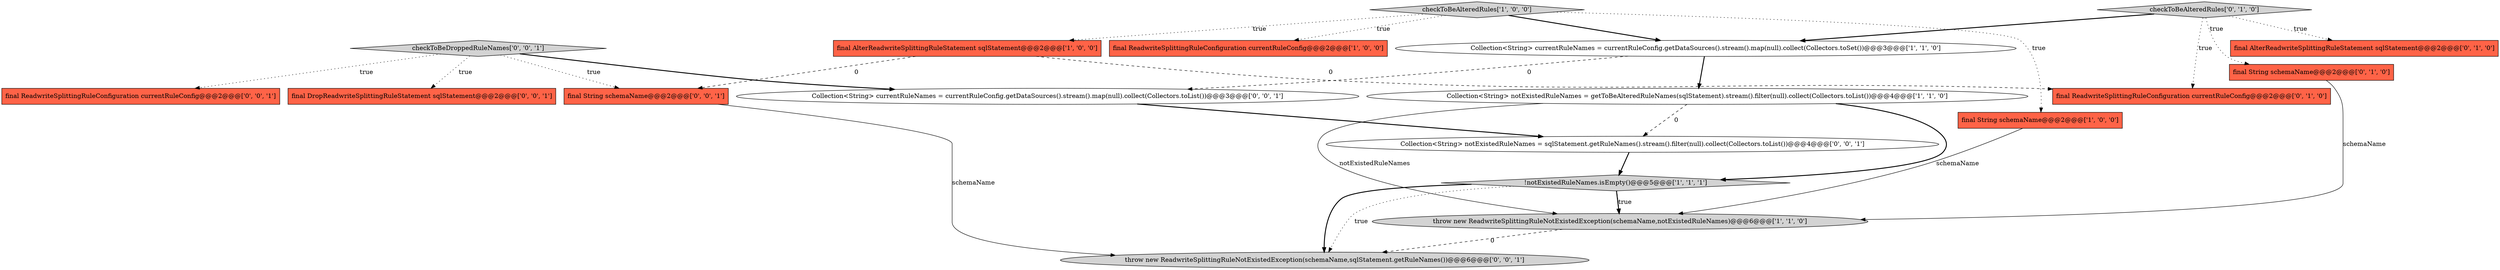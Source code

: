 digraph {
16 [style = filled, label = "Collection<String> notExistedRuleNames = sqlStatement.getRuleNames().stream().filter(null).collect(Collectors.toList())@@@4@@@['0', '0', '1']", fillcolor = white, shape = ellipse image = "AAA0AAABBB3BBB"];
4 [style = filled, label = "final String schemaName@@@2@@@['1', '0', '0']", fillcolor = tomato, shape = box image = "AAA0AAABBB1BBB"];
1 [style = filled, label = "Collection<String> notExistedRuleNames = getToBeAlteredRuleNames(sqlStatement).stream().filter(null).collect(Collectors.toList())@@@4@@@['1', '1', '0']", fillcolor = white, shape = ellipse image = "AAA0AAABBB1BBB"];
10 [style = filled, label = "checkToBeAlteredRules['0', '1', '0']", fillcolor = lightgray, shape = diamond image = "AAA0AAABBB2BBB"];
18 [style = filled, label = "final String schemaName@@@2@@@['0', '0', '1']", fillcolor = tomato, shape = box image = "AAA0AAABBB3BBB"];
3 [style = filled, label = "checkToBeAlteredRules['1', '0', '0']", fillcolor = lightgray, shape = diamond image = "AAA0AAABBB1BBB"];
7 [style = filled, label = "final AlterReadwriteSplittingRuleStatement sqlStatement@@@2@@@['1', '0', '0']", fillcolor = tomato, shape = box image = "AAA1AAABBB1BBB"];
6 [style = filled, label = "throw new ReadwriteSplittingRuleNotExistedException(schemaName,notExistedRuleNames)@@@6@@@['1', '1', '0']", fillcolor = lightgray, shape = ellipse image = "AAA0AAABBB1BBB"];
8 [style = filled, label = "final AlterReadwriteSplittingRuleStatement sqlStatement@@@2@@@['0', '1', '0']", fillcolor = tomato, shape = box image = "AAA0AAABBB2BBB"];
9 [style = filled, label = "final String schemaName@@@2@@@['0', '1', '0']", fillcolor = tomato, shape = box image = "AAA0AAABBB2BBB"];
11 [style = filled, label = "final ReadwriteSplittingRuleConfiguration currentRuleConfig@@@2@@@['0', '1', '0']", fillcolor = tomato, shape = box image = "AAA1AAABBB2BBB"];
0 [style = filled, label = "Collection<String> currentRuleNames = currentRuleConfig.getDataSources().stream().map(null).collect(Collectors.toSet())@@@3@@@['1', '1', '0']", fillcolor = white, shape = ellipse image = "AAA0AAABBB1BBB"];
14 [style = filled, label = "Collection<String> currentRuleNames = currentRuleConfig.getDataSources().stream().map(null).collect(Collectors.toList())@@@3@@@['0', '0', '1']", fillcolor = white, shape = ellipse image = "AAA0AAABBB3BBB"];
2 [style = filled, label = "!notExistedRuleNames.isEmpty()@@@5@@@['1', '1', '1']", fillcolor = lightgray, shape = diamond image = "AAA0AAABBB1BBB"];
13 [style = filled, label = "throw new ReadwriteSplittingRuleNotExistedException(schemaName,sqlStatement.getRuleNames())@@@6@@@['0', '0', '1']", fillcolor = lightgray, shape = ellipse image = "AAA0AAABBB3BBB"];
15 [style = filled, label = "checkToBeDroppedRuleNames['0', '0', '1']", fillcolor = lightgray, shape = diamond image = "AAA0AAABBB3BBB"];
17 [style = filled, label = "final ReadwriteSplittingRuleConfiguration currentRuleConfig@@@2@@@['0', '0', '1']", fillcolor = tomato, shape = box image = "AAA0AAABBB3BBB"];
12 [style = filled, label = "final DropReadwriteSplittingRuleStatement sqlStatement@@@2@@@['0', '0', '1']", fillcolor = tomato, shape = box image = "AAA0AAABBB3BBB"];
5 [style = filled, label = "final ReadwriteSplittingRuleConfiguration currentRuleConfig@@@2@@@['1', '0', '0']", fillcolor = tomato, shape = box image = "AAA0AAABBB1BBB"];
14->16 [style = bold, label=""];
9->6 [style = solid, label="schemaName"];
10->8 [style = dotted, label="true"];
3->7 [style = dotted, label="true"];
7->18 [style = dashed, label="0"];
15->14 [style = bold, label=""];
2->6 [style = bold, label=""];
15->18 [style = dotted, label="true"];
7->11 [style = dashed, label="0"];
1->6 [style = solid, label="notExistedRuleNames"];
3->4 [style = dotted, label="true"];
16->2 [style = bold, label=""];
10->9 [style = dotted, label="true"];
4->6 [style = solid, label="schemaName"];
3->0 [style = bold, label=""];
2->13 [style = bold, label=""];
18->13 [style = solid, label="schemaName"];
15->17 [style = dotted, label="true"];
0->14 [style = dashed, label="0"];
3->5 [style = dotted, label="true"];
6->13 [style = dashed, label="0"];
10->11 [style = dotted, label="true"];
2->6 [style = dotted, label="true"];
1->16 [style = dashed, label="0"];
0->1 [style = bold, label=""];
10->0 [style = bold, label=""];
15->12 [style = dotted, label="true"];
1->2 [style = bold, label=""];
2->13 [style = dotted, label="true"];
}
